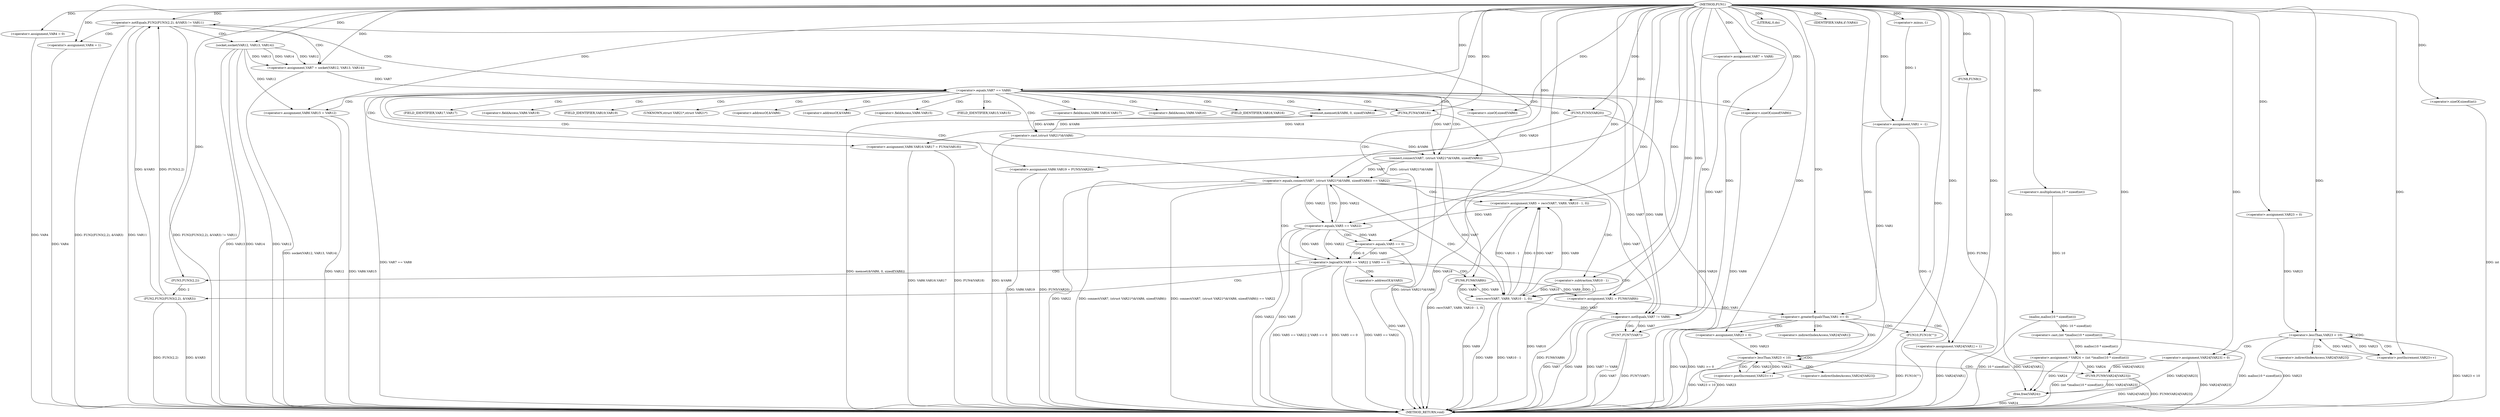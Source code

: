 digraph FUN1 {  
"1000100" [label = "(METHOD,FUN1)" ]
"1000278" [label = "(METHOD_RETURN,void)" ]
"1000103" [label = "(<operator>.assignment,VAR1 = -1)" ]
"1000105" [label = "(<operator>.minus,-1)" ]
"1000110" [label = "(<operator>.assignment,VAR4 = 0)" ]
"1000116" [label = "(<operator>.assignment,VAR7 = VAR8)" ]
"1000123" [label = "(<operator>.notEquals,FUN2(FUN3(2,2), &VAR3) != VAR11)" ]
"1000124" [label = "(FUN2,FUN2(FUN3(2,2), &VAR3))" ]
"1000125" [label = "(FUN3,FUN3(2,2))" ]
"1000133" [label = "(<operator>.assignment,VAR4 = 1)" ]
"1000136" [label = "(<operator>.assignment,VAR7 = socket(VAR12, VAR13, VAR14))" ]
"1000138" [label = "(socket,socket(VAR12, VAR13, VAR14))" ]
"1000143" [label = "(<operator>.equals,VAR7 == VAR8)" ]
"1000148" [label = "(memset,memset(&VAR6, 0, sizeof(VAR6)))" ]
"1000152" [label = "(<operator>.sizeOf,sizeof(VAR6))" ]
"1000154" [label = "(<operator>.assignment,VAR6.VAR15 = VAR12)" ]
"1000159" [label = "(<operator>.assignment,VAR6.VAR16.VAR17 = FUN4(VAR18))" ]
"1000165" [label = "(FUN4,FUN4(VAR18))" ]
"1000167" [label = "(<operator>.assignment,VAR6.VAR19 = FUN5(VAR20))" ]
"1000171" [label = "(FUN5,FUN5(VAR20))" ]
"1000174" [label = "(<operator>.equals,connect(VAR7, (struct VAR21*)&VAR6, sizeof(VAR6)) == VAR22)" ]
"1000175" [label = "(connect,connect(VAR7, (struct VAR21*)&VAR6, sizeof(VAR6)))" ]
"1000177" [label = "(<operator>.cast,(struct VAR21*)&VAR6)" ]
"1000181" [label = "(<operator>.sizeOf,sizeof(VAR6))" ]
"1000186" [label = "(<operator>.assignment,VAR5 = recv(VAR7, VAR9, VAR10 - 1, 0))" ]
"1000188" [label = "(recv,recv(VAR7, VAR9, VAR10 - 1, 0))" ]
"1000191" [label = "(<operator>.subtraction,VAR10 - 1)" ]
"1000196" [label = "(<operator>.logicalOr,VAR5 == VAR22 || VAR5 == 0)" ]
"1000197" [label = "(<operator>.equals,VAR5 == VAR22)" ]
"1000200" [label = "(<operator>.equals,VAR5 == 0)" ]
"1000205" [label = "(<operator>.assignment,VAR1 = FUN6(VAR9))" ]
"1000207" [label = "(FUN6,FUN6(VAR9))" ]
"1000209" [label = "(LITERAL,0,do)" ]
"1000211" [label = "(<operator>.notEquals,VAR7 != VAR8)" ]
"1000215" [label = "(FUN7,FUN7(VAR7))" ]
"1000218" [label = "(IDENTIFIER,VAR4,if (VAR4))" ]
"1000220" [label = "(FUN8,FUN8())" ]
"1000224" [label = "(<operator>.assignment,* VAR24 = (int *)malloc(10 * sizeof(int)))" ]
"1000226" [label = "(<operator>.cast,(int *)malloc(10 * sizeof(int)))" ]
"1000228" [label = "(malloc,malloc(10 * sizeof(int)))" ]
"1000229" [label = "(<operator>.multiplication,10 * sizeof(int))" ]
"1000231" [label = "(<operator>.sizeOf,sizeof(int))" ]
"1000234" [label = "(<operator>.assignment,VAR23 = 0)" ]
"1000237" [label = "(<operator>.lessThan,VAR23 < 10)" ]
"1000240" [label = "(<operator>.postIncrement,VAR23++)" ]
"1000243" [label = "(<operator>.assignment,VAR24[VAR23] = 0)" ]
"1000249" [label = "(<operator>.greaterEqualsThan,VAR1 >= 0)" ]
"1000253" [label = "(<operator>.assignment,VAR24[VAR1] = 1)" ]
"1000259" [label = "(<operator>.assignment,VAR23 = 0)" ]
"1000262" [label = "(<operator>.lessThan,VAR23 < 10)" ]
"1000265" [label = "(<operator>.postIncrement,VAR23++)" ]
"1000268" [label = "(FUN9,FUN9(VAR24[VAR23]))" ]
"1000274" [label = "(FUN10,FUN10(\"\"))" ]
"1000276" [label = "(free,free(VAR24))" ]
"1000128" [label = "(<operator>.addressOf,&VAR3)" ]
"1000149" [label = "(<operator>.addressOf,&VAR6)" ]
"1000155" [label = "(<operator>.fieldAccess,VAR6.VAR15)" ]
"1000157" [label = "(FIELD_IDENTIFIER,VAR15,VAR15)" ]
"1000160" [label = "(<operator>.fieldAccess,VAR6.VAR16.VAR17)" ]
"1000161" [label = "(<operator>.fieldAccess,VAR6.VAR16)" ]
"1000163" [label = "(FIELD_IDENTIFIER,VAR16,VAR16)" ]
"1000164" [label = "(FIELD_IDENTIFIER,VAR17,VAR17)" ]
"1000168" [label = "(<operator>.fieldAccess,VAR6.VAR19)" ]
"1000170" [label = "(FIELD_IDENTIFIER,VAR19,VAR19)" ]
"1000178" [label = "(UNKNOWN,struct VAR21*,struct VAR21*)" ]
"1000179" [label = "(<operator>.addressOf,&VAR6)" ]
"1000244" [label = "(<operator>.indirectIndexAccess,VAR24[VAR23])" ]
"1000254" [label = "(<operator>.indirectIndexAccess,VAR24[VAR1])" ]
"1000269" [label = "(<operator>.indirectIndexAccess,VAR24[VAR23])" ]
  "1000171" -> "1000278"  [ label = "DDG: VAR20"] 
  "1000237" -> "1000278"  [ label = "DDG: VAR23 < 10"] 
  "1000177" -> "1000278"  [ label = "DDG: &VAR6"] 
  "1000205" -> "1000278"  [ label = "DDG: FUN6(VAR9)"] 
  "1000196" -> "1000278"  [ label = "DDG: VAR5 == VAR22 || VAR5 == 0"] 
  "1000181" -> "1000278"  [ label = "DDG: VAR6"] 
  "1000186" -> "1000278"  [ label = "DDG: recv(VAR7, VAR9, VAR10 - 1, 0)"] 
  "1000167" -> "1000278"  [ label = "DDG: VAR6.VAR19"] 
  "1000123" -> "1000278"  [ label = "DDG: VAR11"] 
  "1000124" -> "1000278"  [ label = "DDG: FUN3(2,2)"] 
  "1000200" -> "1000278"  [ label = "DDG: VAR5"] 
  "1000188" -> "1000278"  [ label = "DDG: VAR9"] 
  "1000196" -> "1000278"  [ label = "DDG: VAR5 == 0"] 
  "1000215" -> "1000278"  [ label = "DDG: VAR7"] 
  "1000103" -> "1000278"  [ label = "DDG: -1"] 
  "1000224" -> "1000278"  [ label = "DDG: (int *)malloc(10 * sizeof(int))"] 
  "1000237" -> "1000278"  [ label = "DDG: VAR23"] 
  "1000159" -> "1000278"  [ label = "DDG: VAR6.VAR16.VAR17"] 
  "1000226" -> "1000278"  [ label = "DDG: malloc(10 * sizeof(int))"] 
  "1000253" -> "1000278"  [ label = "DDG: VAR24[VAR1]"] 
  "1000123" -> "1000278"  [ label = "DDG: FUN2(FUN3(2,2), &VAR3) != VAR11"] 
  "1000138" -> "1000278"  [ label = "DDG: VAR14"] 
  "1000138" -> "1000278"  [ label = "DDG: VAR12"] 
  "1000138" -> "1000278"  [ label = "DDG: VAR13"] 
  "1000268" -> "1000278"  [ label = "DDG: VAR24[VAR23]"] 
  "1000165" -> "1000278"  [ label = "DDG: VAR18"] 
  "1000268" -> "1000278"  [ label = "DDG: FUN9(VAR24[VAR23])"] 
  "1000228" -> "1000278"  [ label = "DDG: 10 * sizeof(int)"] 
  "1000154" -> "1000278"  [ label = "DDG: VAR6.VAR15"] 
  "1000133" -> "1000278"  [ label = "DDG: VAR4"] 
  "1000154" -> "1000278"  [ label = "DDG: VAR12"] 
  "1000188" -> "1000278"  [ label = "DDG: VAR10 - 1"] 
  "1000274" -> "1000278"  [ label = "DDG: FUN10(\"\")"] 
  "1000262" -> "1000278"  [ label = "DDG: VAR23"] 
  "1000207" -> "1000278"  [ label = "DDG: VAR9"] 
  "1000148" -> "1000278"  [ label = "DDG: memset(&VAR6, 0, sizeof(VAR6))"] 
  "1000211" -> "1000278"  [ label = "DDG: VAR7"] 
  "1000262" -> "1000278"  [ label = "DDG: VAR23 < 10"] 
  "1000196" -> "1000278"  [ label = "DDG: VAR5 == VAR22"] 
  "1000197" -> "1000278"  [ label = "DDG: VAR22"] 
  "1000231" -> "1000278"  [ label = "DDG: int"] 
  "1000211" -> "1000278"  [ label = "DDG: VAR8"] 
  "1000211" -> "1000278"  [ label = "DDG: VAR7 != VAR8"] 
  "1000143" -> "1000278"  [ label = "DDG: VAR7 == VAR8"] 
  "1000276" -> "1000278"  [ label = "DDG: VAR24"] 
  "1000220" -> "1000278"  [ label = "DDG: FUN8()"] 
  "1000167" -> "1000278"  [ label = "DDG: FUN5(VAR20)"] 
  "1000215" -> "1000278"  [ label = "DDG: FUN7(VAR7)"] 
  "1000175" -> "1000278"  [ label = "DDG: (struct VAR21*)&VAR6"] 
  "1000243" -> "1000278"  [ label = "DDG: VAR24[VAR23]"] 
  "1000124" -> "1000278"  [ label = "DDG: &VAR3"] 
  "1000249" -> "1000278"  [ label = "DDG: VAR1"] 
  "1000136" -> "1000278"  [ label = "DDG: socket(VAR12, VAR13, VAR14)"] 
  "1000110" -> "1000278"  [ label = "DDG: VAR4"] 
  "1000174" -> "1000278"  [ label = "DDG: VAR22"] 
  "1000191" -> "1000278"  [ label = "DDG: VAR10"] 
  "1000174" -> "1000278"  [ label = "DDG: connect(VAR7, (struct VAR21*)&VAR6, sizeof(VAR6)) == VAR22"] 
  "1000174" -> "1000278"  [ label = "DDG: connect(VAR7, (struct VAR21*)&VAR6, sizeof(VAR6))"] 
  "1000249" -> "1000278"  [ label = "DDG: VAR1 >= 0"] 
  "1000123" -> "1000278"  [ label = "DDG: FUN2(FUN3(2,2), &VAR3)"] 
  "1000197" -> "1000278"  [ label = "DDG: VAR5"] 
  "1000159" -> "1000278"  [ label = "DDG: FUN4(VAR18)"] 
  "1000105" -> "1000103"  [ label = "DDG: 1"] 
  "1000100" -> "1000103"  [ label = "DDG: "] 
  "1000100" -> "1000105"  [ label = "DDG: "] 
  "1000100" -> "1000110"  [ label = "DDG: "] 
  "1000100" -> "1000116"  [ label = "DDG: "] 
  "1000124" -> "1000123"  [ label = "DDG: FUN3(2,2)"] 
  "1000124" -> "1000123"  [ label = "DDG: &VAR3"] 
  "1000125" -> "1000124"  [ label = "DDG: 2"] 
  "1000100" -> "1000125"  [ label = "DDG: "] 
  "1000100" -> "1000123"  [ label = "DDG: "] 
  "1000100" -> "1000133"  [ label = "DDG: "] 
  "1000138" -> "1000136"  [ label = "DDG: VAR12"] 
  "1000138" -> "1000136"  [ label = "DDG: VAR13"] 
  "1000138" -> "1000136"  [ label = "DDG: VAR14"] 
  "1000100" -> "1000136"  [ label = "DDG: "] 
  "1000100" -> "1000138"  [ label = "DDG: "] 
  "1000136" -> "1000143"  [ label = "DDG: VAR7"] 
  "1000100" -> "1000143"  [ label = "DDG: "] 
  "1000177" -> "1000148"  [ label = "DDG: &VAR6"] 
  "1000100" -> "1000148"  [ label = "DDG: "] 
  "1000100" -> "1000152"  [ label = "DDG: "] 
  "1000138" -> "1000154"  [ label = "DDG: VAR12"] 
  "1000100" -> "1000154"  [ label = "DDG: "] 
  "1000165" -> "1000159"  [ label = "DDG: VAR18"] 
  "1000100" -> "1000165"  [ label = "DDG: "] 
  "1000171" -> "1000167"  [ label = "DDG: VAR20"] 
  "1000100" -> "1000171"  [ label = "DDG: "] 
  "1000175" -> "1000174"  [ label = "DDG: VAR7"] 
  "1000175" -> "1000174"  [ label = "DDG: (struct VAR21*)&VAR6"] 
  "1000143" -> "1000175"  [ label = "DDG: VAR7"] 
  "1000100" -> "1000175"  [ label = "DDG: "] 
  "1000177" -> "1000175"  [ label = "DDG: &VAR6"] 
  "1000148" -> "1000177"  [ label = "DDG: &VAR6"] 
  "1000100" -> "1000181"  [ label = "DDG: "] 
  "1000197" -> "1000174"  [ label = "DDG: VAR22"] 
  "1000100" -> "1000174"  [ label = "DDG: "] 
  "1000188" -> "1000186"  [ label = "DDG: VAR7"] 
  "1000188" -> "1000186"  [ label = "DDG: VAR9"] 
  "1000188" -> "1000186"  [ label = "DDG: VAR10 - 1"] 
  "1000188" -> "1000186"  [ label = "DDG: 0"] 
  "1000100" -> "1000186"  [ label = "DDG: "] 
  "1000175" -> "1000188"  [ label = "DDG: VAR7"] 
  "1000100" -> "1000188"  [ label = "DDG: "] 
  "1000207" -> "1000188"  [ label = "DDG: VAR9"] 
  "1000191" -> "1000188"  [ label = "DDG: VAR10"] 
  "1000191" -> "1000188"  [ label = "DDG: 1"] 
  "1000100" -> "1000191"  [ label = "DDG: "] 
  "1000197" -> "1000196"  [ label = "DDG: VAR5"] 
  "1000197" -> "1000196"  [ label = "DDG: VAR22"] 
  "1000186" -> "1000197"  [ label = "DDG: VAR5"] 
  "1000100" -> "1000197"  [ label = "DDG: "] 
  "1000174" -> "1000197"  [ label = "DDG: VAR22"] 
  "1000200" -> "1000196"  [ label = "DDG: VAR5"] 
  "1000200" -> "1000196"  [ label = "DDG: 0"] 
  "1000197" -> "1000200"  [ label = "DDG: VAR5"] 
  "1000100" -> "1000200"  [ label = "DDG: "] 
  "1000207" -> "1000205"  [ label = "DDG: VAR9"] 
  "1000100" -> "1000205"  [ label = "DDG: "] 
  "1000188" -> "1000207"  [ label = "DDG: VAR9"] 
  "1000100" -> "1000207"  [ label = "DDG: "] 
  "1000100" -> "1000209"  [ label = "DDG: "] 
  "1000116" -> "1000211"  [ label = "DDG: VAR7"] 
  "1000188" -> "1000211"  [ label = "DDG: VAR7"] 
  "1000143" -> "1000211"  [ label = "DDG: VAR7"] 
  "1000175" -> "1000211"  [ label = "DDG: VAR7"] 
  "1000100" -> "1000211"  [ label = "DDG: "] 
  "1000143" -> "1000211"  [ label = "DDG: VAR8"] 
  "1000211" -> "1000215"  [ label = "DDG: VAR7"] 
  "1000100" -> "1000215"  [ label = "DDG: "] 
  "1000100" -> "1000218"  [ label = "DDG: "] 
  "1000100" -> "1000220"  [ label = "DDG: "] 
  "1000226" -> "1000224"  [ label = "DDG: malloc(10 * sizeof(int))"] 
  "1000100" -> "1000224"  [ label = "DDG: "] 
  "1000228" -> "1000226"  [ label = "DDG: 10 * sizeof(int)"] 
  "1000229" -> "1000228"  [ label = "DDG: 10"] 
  "1000100" -> "1000229"  [ label = "DDG: "] 
  "1000100" -> "1000231"  [ label = "DDG: "] 
  "1000100" -> "1000234"  [ label = "DDG: "] 
  "1000234" -> "1000237"  [ label = "DDG: VAR23"] 
  "1000240" -> "1000237"  [ label = "DDG: VAR23"] 
  "1000100" -> "1000237"  [ label = "DDG: "] 
  "1000237" -> "1000240"  [ label = "DDG: VAR23"] 
  "1000100" -> "1000240"  [ label = "DDG: "] 
  "1000100" -> "1000243"  [ label = "DDG: "] 
  "1000103" -> "1000249"  [ label = "DDG: VAR1"] 
  "1000205" -> "1000249"  [ label = "DDG: VAR1"] 
  "1000100" -> "1000249"  [ label = "DDG: "] 
  "1000100" -> "1000253"  [ label = "DDG: "] 
  "1000100" -> "1000259"  [ label = "DDG: "] 
  "1000259" -> "1000262"  [ label = "DDG: VAR23"] 
  "1000265" -> "1000262"  [ label = "DDG: VAR23"] 
  "1000100" -> "1000262"  [ label = "DDG: "] 
  "1000262" -> "1000265"  [ label = "DDG: VAR23"] 
  "1000100" -> "1000265"  [ label = "DDG: "] 
  "1000224" -> "1000268"  [ label = "DDG: VAR24"] 
  "1000243" -> "1000268"  [ label = "DDG: VAR24[VAR23]"] 
  "1000100" -> "1000274"  [ label = "DDG: "] 
  "1000224" -> "1000276"  [ label = "DDG: VAR24"] 
  "1000253" -> "1000276"  [ label = "DDG: VAR24[VAR1]"] 
  "1000268" -> "1000276"  [ label = "DDG: VAR24[VAR23]"] 
  "1000243" -> "1000276"  [ label = "DDG: VAR24[VAR23]"] 
  "1000100" -> "1000276"  [ label = "DDG: "] 
  "1000123" -> "1000133"  [ label = "CDG: "] 
  "1000123" -> "1000138"  [ label = "CDG: "] 
  "1000123" -> "1000136"  [ label = "CDG: "] 
  "1000123" -> "1000143"  [ label = "CDG: "] 
  "1000143" -> "1000164"  [ label = "CDG: "] 
  "1000143" -> "1000174"  [ label = "CDG: "] 
  "1000143" -> "1000161"  [ label = "CDG: "] 
  "1000143" -> "1000148"  [ label = "CDG: "] 
  "1000143" -> "1000165"  [ label = "CDG: "] 
  "1000143" -> "1000157"  [ label = "CDG: "] 
  "1000143" -> "1000149"  [ label = "CDG: "] 
  "1000143" -> "1000167"  [ label = "CDG: "] 
  "1000143" -> "1000175"  [ label = "CDG: "] 
  "1000143" -> "1000154"  [ label = "CDG: "] 
  "1000143" -> "1000160"  [ label = "CDG: "] 
  "1000143" -> "1000179"  [ label = "CDG: "] 
  "1000143" -> "1000152"  [ label = "CDG: "] 
  "1000143" -> "1000163"  [ label = "CDG: "] 
  "1000143" -> "1000168"  [ label = "CDG: "] 
  "1000143" -> "1000178"  [ label = "CDG: "] 
  "1000143" -> "1000159"  [ label = "CDG: "] 
  "1000143" -> "1000155"  [ label = "CDG: "] 
  "1000143" -> "1000170"  [ label = "CDG: "] 
  "1000143" -> "1000171"  [ label = "CDG: "] 
  "1000143" -> "1000177"  [ label = "CDG: "] 
  "1000143" -> "1000181"  [ label = "CDG: "] 
  "1000174" -> "1000191"  [ label = "CDG: "] 
  "1000174" -> "1000197"  [ label = "CDG: "] 
  "1000174" -> "1000188"  [ label = "CDG: "] 
  "1000174" -> "1000186"  [ label = "CDG: "] 
  "1000174" -> "1000196"  [ label = "CDG: "] 
  "1000196" -> "1000207"  [ label = "CDG: "] 
  "1000196" -> "1000205"  [ label = "CDG: "] 
  "1000196" -> "1000125"  [ label = "CDG: "] 
  "1000196" -> "1000128"  [ label = "CDG: "] 
  "1000196" -> "1000123"  [ label = "CDG: "] 
  "1000196" -> "1000124"  [ label = "CDG: "] 
  "1000197" -> "1000200"  [ label = "CDG: "] 
  "1000211" -> "1000215"  [ label = "CDG: "] 
  "1000237" -> "1000243"  [ label = "CDG: "] 
  "1000237" -> "1000244"  [ label = "CDG: "] 
  "1000237" -> "1000240"  [ label = "CDG: "] 
  "1000237" -> "1000237"  [ label = "CDG: "] 
  "1000249" -> "1000274"  [ label = "CDG: "] 
  "1000249" -> "1000259"  [ label = "CDG: "] 
  "1000249" -> "1000254"  [ label = "CDG: "] 
  "1000249" -> "1000262"  [ label = "CDG: "] 
  "1000249" -> "1000253"  [ label = "CDG: "] 
  "1000262" -> "1000268"  [ label = "CDG: "] 
  "1000262" -> "1000269"  [ label = "CDG: "] 
  "1000262" -> "1000265"  [ label = "CDG: "] 
  "1000262" -> "1000262"  [ label = "CDG: "] 
}
